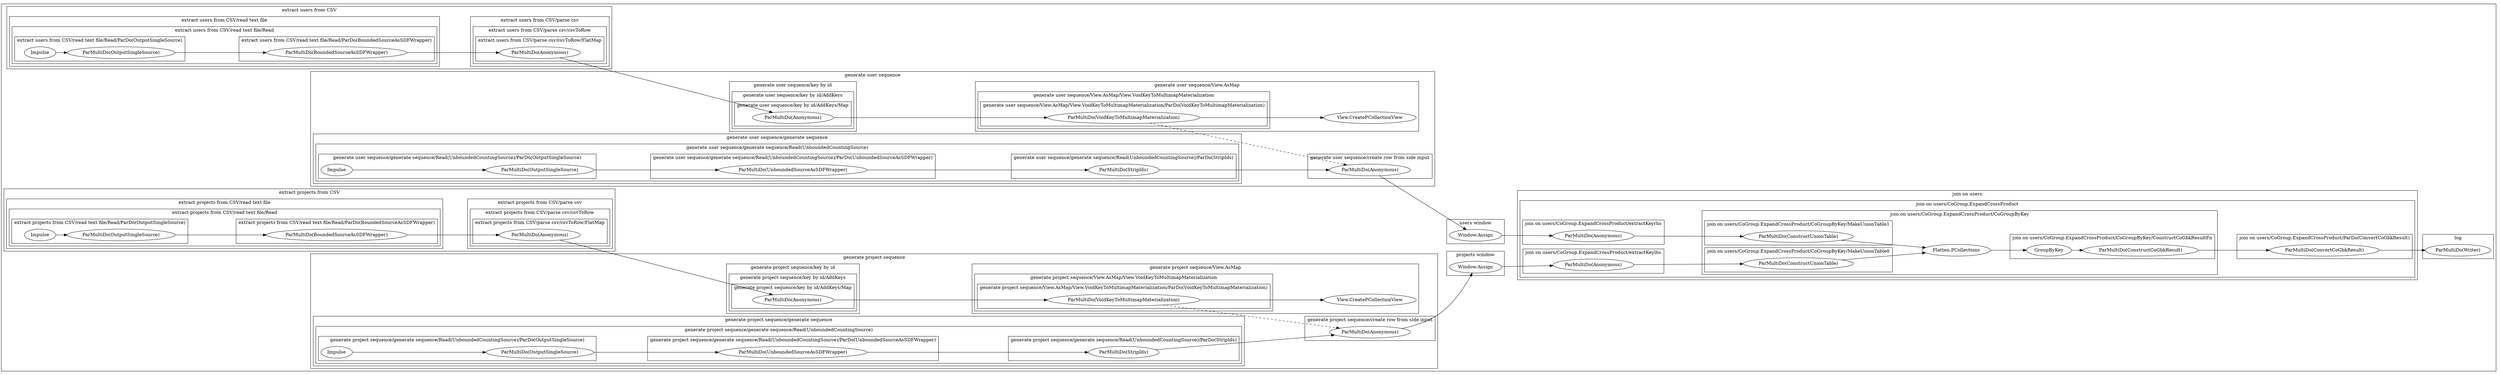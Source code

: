 digraph {
    rankdir=LR
    subgraph cluster_0 {
        label = ""
        subgraph cluster_1 {
            label = "extract users from CSV"
            subgraph cluster_2 {
                label = "extract users from CSV/read text file"
                subgraph cluster_3 {
                    label = "extract users from CSV/read text file/Read"
                    4 [label="Impulse"]
                    subgraph cluster_5 {
                        label = "extract users from CSV/read text file/Read/ParDo(OutputSingleSource)"
                        6 [label="ParMultiDo(OutputSingleSource)"]
                        4 -> 6 [style=solid label=""]
                    }
                    subgraph cluster_7 {
                        label = "extract users from CSV/read text file/Read/ParDo(BoundedSourceAsSDFWrapper)"
                        8 [label="ParMultiDo(BoundedSourceAsSDFWrapper)"]
                        6 -> 8 [style=solid label=""]
                    }
                }
            }
            subgraph cluster_9 {
                label = "extract users from CSV/parse csv"
                subgraph cluster_10 {
                    label = "extract users from CSV/parse csv/csvToRow"
                    subgraph cluster_11 {
                        label = "extract users from CSV/parse csv/csvToRow/FlatMap"
                        12 [label="ParMultiDo(Anonymous)"]
                        8 -> 12 [style=solid label=""]
                    }
                }
            }
        }
        subgraph cluster_13 {
            label = "generate user sequence"
            subgraph cluster_14 {
                label = "generate user sequence/key by id"
                subgraph cluster_15 {
                    label = "generate user sequence/key by id/AddKeys"
                    subgraph cluster_16 {
                        label = "generate user sequence/key by id/AddKeys/Map"
                        17 [label="ParMultiDo(Anonymous)"]
                        12 -> 17 [style=solid label=""]
                    }
                }
            }
            subgraph cluster_18 {
                label = "generate user sequence/View.AsMap"
                subgraph cluster_19 {
                    label = "generate user sequence/View.AsMap/View.VoidKeyToMultimapMaterialization"
                    subgraph cluster_20 {
                        label = "generate user sequence/View.AsMap/View.VoidKeyToMultimapMaterialization/ParDo(VoidKeyToMultimapMaterialization)"
                        21 [label="ParMultiDo(VoidKeyToMultimapMaterialization)"]
                        17 -> 21 [style=solid label=""]
                    }
                }
                22 [label="View.CreatePCollectionView"]
                21 -> 22 [style=solid label=""]
            }
            subgraph cluster_23 {
                label = "generate user sequence/generate sequence"
                subgraph cluster_24 {
                    label = "generate user sequence/generate sequence/Read(UnboundedCountingSource)"
                    25 [label="Impulse"]
                    subgraph cluster_26 {
                        label = "generate user sequence/generate sequence/Read(UnboundedCountingSource)/ParDo(OutputSingleSource)"
                        27 [label="ParMultiDo(OutputSingleSource)"]
                        25 -> 27 [style=solid label=""]
                    }
                    subgraph cluster_28 {
                        label = "generate user sequence/generate sequence/Read(UnboundedCountingSource)/ParDo(UnboundedSourceAsSDFWrapper)"
                        29 [label="ParMultiDo(UnboundedSourceAsSDFWrapper)"]
                        27 -> 29 [style=solid label=""]
                    }
                    subgraph cluster_30 {
                        label = "generate user sequence/generate sequence/Read(UnboundedCountingSource)/ParDo(StripIds)"
                        31 [label="ParMultiDo(StripIds)"]
                        29 -> 31 [style=solid label=""]
                    }
                }
            }
            subgraph cluster_32 {
                label = "generate user sequence/create row from side input"
                33 [label="ParMultiDo(Anonymous)"]
                31 -> 33 [style=solid label=""]
                21 -> 33 [style=dashed label=""]
            }
        }
        subgraph cluster_34 {
            label = "users window"
            35 [label="Window.Assign"]
            33 -> 35 [style=solid label=""]
        }
        subgraph cluster_36 {
            label = "extract projects from CSV"
            subgraph cluster_37 {
                label = "extract projects from CSV/read text file"
                subgraph cluster_38 {
                    label = "extract projects from CSV/read text file/Read"
                    39 [label="Impulse"]
                    subgraph cluster_40 {
                        label = "extract projects from CSV/read text file/Read/ParDo(OutputSingleSource)"
                        41 [label="ParMultiDo(OutputSingleSource)"]
                        39 -> 41 [style=solid label=""]
                    }
                    subgraph cluster_42 {
                        label = "extract projects from CSV/read text file/Read/ParDo(BoundedSourceAsSDFWrapper)"
                        43 [label="ParMultiDo(BoundedSourceAsSDFWrapper)"]
                        41 -> 43 [style=solid label=""]
                    }
                }
            }
            subgraph cluster_44 {
                label = "extract projects from CSV/parse csv"
                subgraph cluster_45 {
                    label = "extract projects from CSV/parse csv/csvToRow"
                    subgraph cluster_46 {
                        label = "extract projects from CSV/parse csv/csvToRow/FlatMap"
                        47 [label="ParMultiDo(Anonymous)"]
                        43 -> 47 [style=solid label=""]
                    }
                }
            }
        }
        subgraph cluster_48 {
            label = "generate project sequence"
            subgraph cluster_49 {
                label = "generate project sequence/key by id"
                subgraph cluster_50 {
                    label = "generate project sequence/key by id/AddKeys"
                    subgraph cluster_51 {
                        label = "generate project sequence/key by id/AddKeys/Map"
                        52 [label="ParMultiDo(Anonymous)"]
                        47 -> 52 [style=solid label=""]
                    }
                }
            }
            subgraph cluster_53 {
                label = "generate project sequence/View.AsMap"
                subgraph cluster_54 {
                    label = "generate project sequence/View.AsMap/View.VoidKeyToMultimapMaterialization"
                    subgraph cluster_55 {
                        label = "generate project sequence/View.AsMap/View.VoidKeyToMultimapMaterialization/ParDo(VoidKeyToMultimapMaterialization)"
                        56 [label="ParMultiDo(VoidKeyToMultimapMaterialization)"]
                        52 -> 56 [style=solid label=""]
                    }
                }
                57 [label="View.CreatePCollectionView"]
                56 -> 57 [style=solid label=""]
            }
            subgraph cluster_58 {
                label = "generate project sequence/generate sequence"
                subgraph cluster_59 {
                    label = "generate project sequence/generate sequence/Read(UnboundedCountingSource)"
                    60 [label="Impulse"]
                    subgraph cluster_61 {
                        label = "generate project sequence/generate sequence/Read(UnboundedCountingSource)/ParDo(OutputSingleSource)"
                        62 [label="ParMultiDo(OutputSingleSource)"]
                        60 -> 62 [style=solid label=""]
                    }
                    subgraph cluster_63 {
                        label = "generate project sequence/generate sequence/Read(UnboundedCountingSource)/ParDo(UnboundedSourceAsSDFWrapper)"
                        64 [label="ParMultiDo(UnboundedSourceAsSDFWrapper)"]
                        62 -> 64 [style=solid label=""]
                    }
                    subgraph cluster_65 {
                        label = "generate project sequence/generate sequence/Read(UnboundedCountingSource)/ParDo(StripIds)"
                        66 [label="ParMultiDo(StripIds)"]
                        64 -> 66 [style=solid label=""]
                    }
                }
            }
            subgraph cluster_67 {
                label = "generate project sequence/create row from side input"
                68 [label="ParMultiDo(Anonymous)"]
                66 -> 68 [style=solid label=""]
                56 -> 68 [style=dashed label=""]
            }
        }
        subgraph cluster_69 {
            label = "projects window"
            70 [label="Window.Assign"]
            68 -> 70 [style=solid label=""]
        }
        subgraph cluster_71 {
            label = "join on users"
            subgraph cluster_72 {
                label = "join on users/CoGroup.ExpandCrossProduct"
                subgraph cluster_73 {
                    label = "join on users/CoGroup.ExpandCrossProduct/extractKeylhs"
                    74 [label="ParMultiDo(Anonymous)"]
                    70 -> 74 [style=solid label=""]
                }
                subgraph cluster_75 {
                    label = "join on users/CoGroup.ExpandCrossProduct/extractKeyrhs"
                    76 [label="ParMultiDo(Anonymous)"]
                    35 -> 76 [style=solid label=""]
                }
                subgraph cluster_77 {
                    label = "join on users/CoGroup.ExpandCrossProduct/CoGroupByKey"
                    subgraph cluster_78 {
                        label = "join on users/CoGroup.ExpandCrossProduct/CoGroupByKey/MakeUnionTable0"
                        79 [label="ParMultiDo(ConstructUnionTable)"]
                        74 -> 79 [style=solid label=""]
                    }
                    subgraph cluster_80 {
                        label = "join on users/CoGroup.ExpandCrossProduct/CoGroupByKey/MakeUnionTable1"
                        81 [label="ParMultiDo(ConstructUnionTable)"]
                        76 -> 81 [style=solid label=""]
                    }
                    82 [label="Flatten.PCollections"]
                    79 -> 82 [style=solid label=""]
                    81 -> 82 [style=solid label=""]
                    83 [label="GroupByKey"]
                    82 -> 83 [style=solid label=""]
                    subgraph cluster_84 {
                        label = "join on users/CoGroup.ExpandCrossProduct/CoGroupByKey/ConstructCoGbkResultFn"
                        85 [label="ParMultiDo(ConstructCoGbkResult)"]
                        83 -> 85 [style=solid label=""]
                    }
                }
                subgraph cluster_86 {
                    label = "join on users/CoGroup.ExpandCrossProduct/ParDo(ConvertCoGbkResult)"
                    87 [label="ParMultiDo(ConvertCoGbkResult)"]
                    85 -> 87 [style=solid label=""]
                }
            }
        }
        subgraph cluster_88 {
            label = "log"
            89 [label="ParMultiDo(Writer)"]
            87 -> 89 [style=solid label=""]
        }
        subgraph cluster_90 {
            label = "experiment"
        }
    }
}

